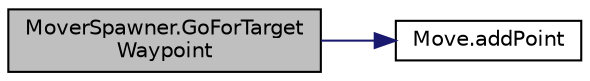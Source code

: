 digraph "MoverSpawner.GoForTargetWaypoint"
{
  edge [fontname="Helvetica",fontsize="10",labelfontname="Helvetica",labelfontsize="10"];
  node [fontname="Helvetica",fontsize="10",shape=record];
  rankdir="LR";
  Node0 [label="MoverSpawner.GoForTarget\lWaypoint",height=0.2,width=0.4,color="black", fillcolor="grey75", style="filled", fontcolor="black"];
  Node0 -> Node1 [color="midnightblue",fontsize="10",style="solid",fontname="Helvetica"];
  Node1 [label="Move.addPoint",height=0.2,width=0.4,color="black", fillcolor="white", style="filled",URL="$class_move.html#aa28ab9515d5e8d275ae2474fd2d719d6",tooltip="Adds a waypoint to the path queue "];
}
